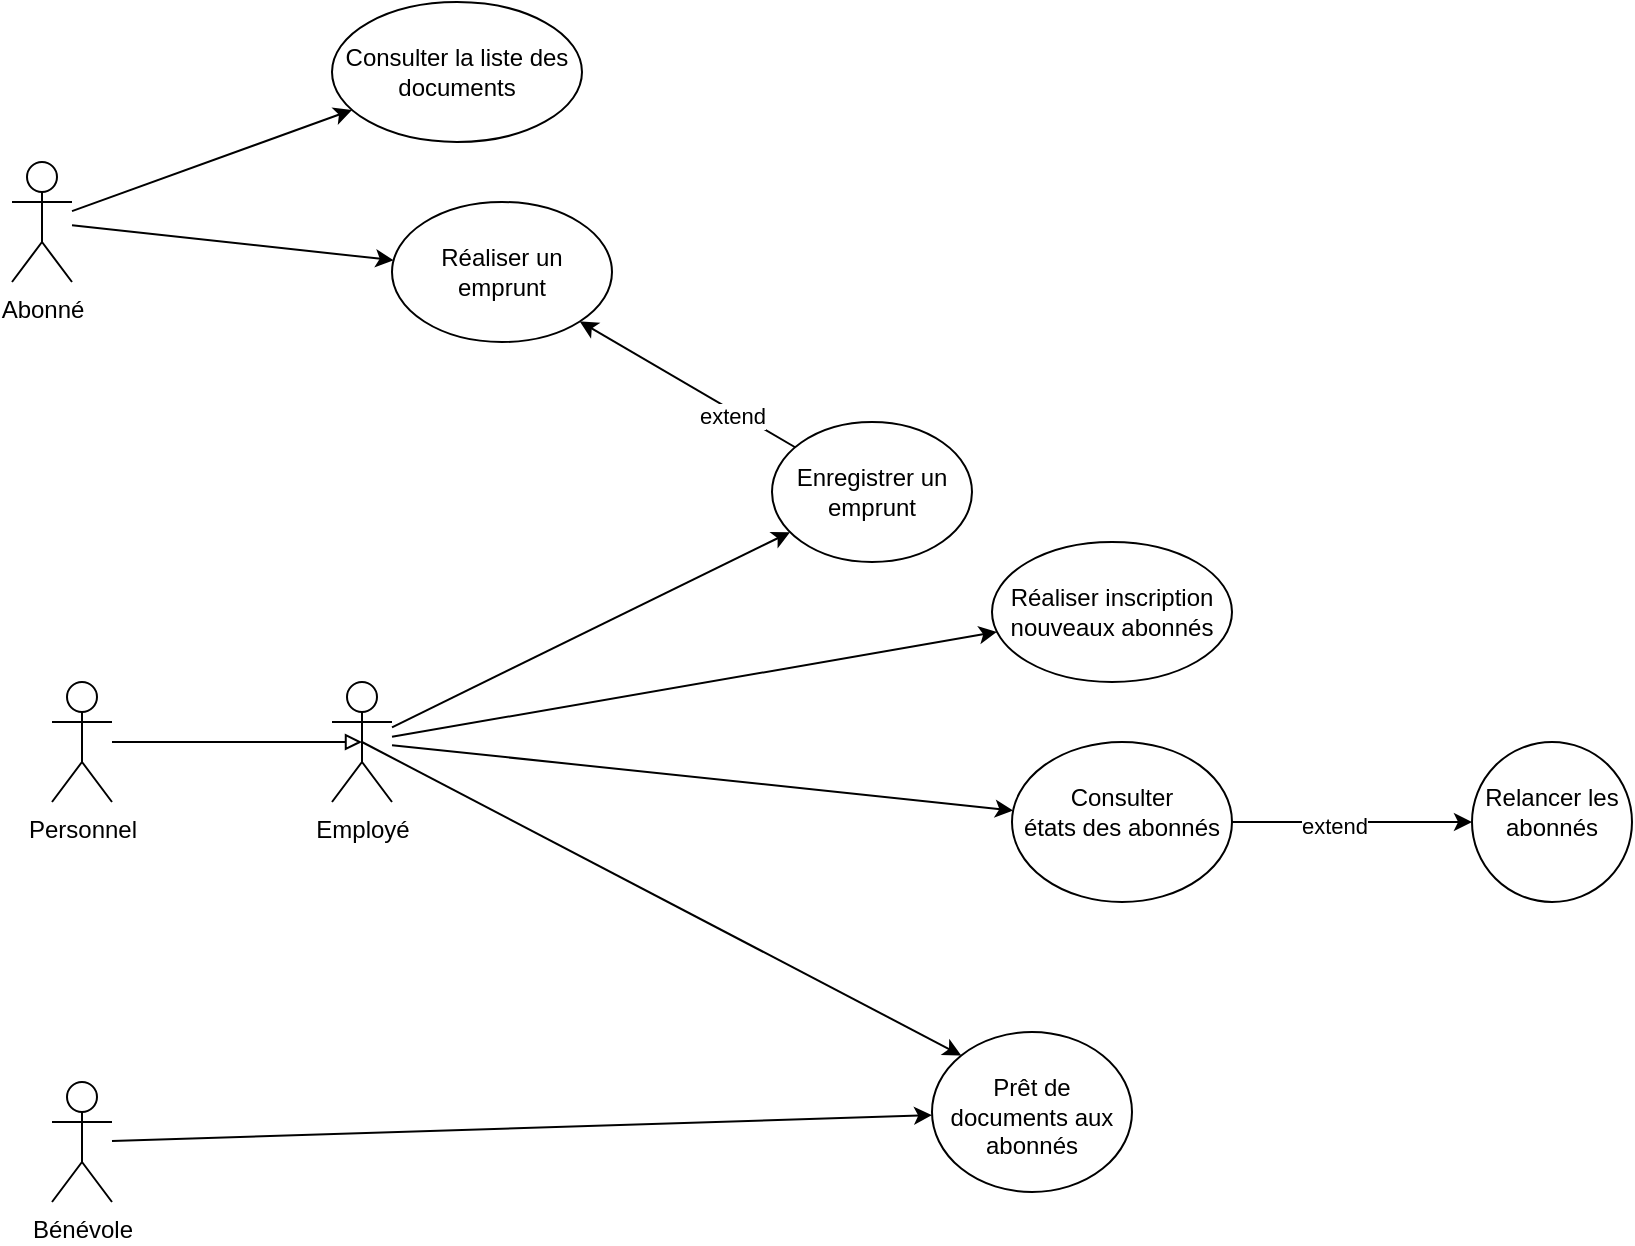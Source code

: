 <mxfile version="27.0.9">
  <diagram name="Page-1" id="-SP2SwpjPdNcJweobuhE">
    <mxGraphModel dx="1426" dy="825" grid="1" gridSize="10" guides="1" tooltips="1" connect="1" arrows="1" fold="1" page="1" pageScale="1" pageWidth="827" pageHeight="1169" math="0" shadow="0">
      <root>
        <mxCell id="0" />
        <mxCell id="1" parent="0" />
        <mxCell id="wghtI-xwdSZSfK_PJ7_4-12" value="" style="rounded=0;orthogonalLoop=1;jettySize=auto;html=1;" parent="1" source="wghtI-xwdSZSfK_PJ7_4-1" target="wghtI-xwdSZSfK_PJ7_4-11" edge="1">
          <mxGeometry relative="1" as="geometry" />
        </mxCell>
        <mxCell id="wghtI-xwdSZSfK_PJ7_4-15" value="" style="rounded=0;orthogonalLoop=1;jettySize=auto;html=1;" parent="1" source="wghtI-xwdSZSfK_PJ7_4-1" target="wghtI-xwdSZSfK_PJ7_4-14" edge="1">
          <mxGeometry relative="1" as="geometry" />
        </mxCell>
        <mxCell id="wghtI-xwdSZSfK_PJ7_4-1" value="Abonné&lt;div&gt;&lt;br&gt;&lt;/div&gt;" style="shape=umlActor;verticalLabelPosition=bottom;verticalAlign=top;html=1;outlineConnect=0;" parent="1" vertex="1">
          <mxGeometry x="90" y="110" width="30" height="60" as="geometry" />
        </mxCell>
        <mxCell id="wghtI-xwdSZSfK_PJ7_4-17" value="" style="rounded=0;orthogonalLoop=1;jettySize=auto;html=1;" parent="1" source="wghtI-xwdSZSfK_PJ7_4-2" target="wghtI-xwdSZSfK_PJ7_4-16" edge="1">
          <mxGeometry relative="1" as="geometry" />
        </mxCell>
        <mxCell id="wghtI-xwdSZSfK_PJ7_4-19" value="" style="rounded=0;orthogonalLoop=1;jettySize=auto;html=1;" parent="1" source="wghtI-xwdSZSfK_PJ7_4-2" target="wghtI-xwdSZSfK_PJ7_4-18" edge="1">
          <mxGeometry relative="1" as="geometry" />
        </mxCell>
        <mxCell id="wghtI-xwdSZSfK_PJ7_4-22" style="rounded=0;orthogonalLoop=1;jettySize=auto;html=1;exitX=0.5;exitY=0.5;exitDx=0;exitDy=0;exitPerimeter=0;entryX=0;entryY=0;entryDx=0;entryDy=0;" parent="1" source="wghtI-xwdSZSfK_PJ7_4-2" target="wghtI-xwdSZSfK_PJ7_4-20" edge="1">
          <mxGeometry relative="1" as="geometry" />
        </mxCell>
        <mxCell id="wghtI-xwdSZSfK_PJ7_4-24" value="" style="rounded=0;orthogonalLoop=1;jettySize=auto;html=1;" parent="1" source="wghtI-xwdSZSfK_PJ7_4-2" target="wghtI-xwdSZSfK_PJ7_4-23" edge="1">
          <mxGeometry relative="1" as="geometry" />
        </mxCell>
        <mxCell id="wghtI-xwdSZSfK_PJ7_4-2" value="Employé" style="shape=umlActor;verticalLabelPosition=bottom;verticalAlign=top;html=1;outlineConnect=0;" parent="1" vertex="1">
          <mxGeometry x="250" y="370" width="30" height="60" as="geometry" />
        </mxCell>
        <mxCell id="wghtI-xwdSZSfK_PJ7_4-21" value="" style="rounded=0;orthogonalLoop=1;jettySize=auto;html=1;" parent="1" source="wghtI-xwdSZSfK_PJ7_4-3" target="wghtI-xwdSZSfK_PJ7_4-20" edge="1">
          <mxGeometry relative="1" as="geometry" />
        </mxCell>
        <mxCell id="wghtI-xwdSZSfK_PJ7_4-3" value="Bénévole" style="shape=umlActor;verticalLabelPosition=bottom;verticalAlign=top;html=1;outlineConnect=0;" parent="1" vertex="1">
          <mxGeometry x="110" y="570" width="30" height="60" as="geometry" />
        </mxCell>
        <mxCell id="wghtI-xwdSZSfK_PJ7_4-6" value="Personnel" style="shape=umlActor;verticalLabelPosition=bottom;verticalAlign=top;html=1;outlineConnect=0;" parent="1" vertex="1">
          <mxGeometry x="110" y="370" width="30" height="60" as="geometry" />
        </mxCell>
        <mxCell id="wghtI-xwdSZSfK_PJ7_4-10" style="rounded=0;orthogonalLoop=1;jettySize=auto;html=1;entryX=0.5;entryY=0.5;entryDx=0;entryDy=0;entryPerimeter=0;endArrow=block;endFill=0;" parent="1" source="wghtI-xwdSZSfK_PJ7_4-6" target="wghtI-xwdSZSfK_PJ7_4-2" edge="1">
          <mxGeometry relative="1" as="geometry" />
        </mxCell>
        <mxCell id="wghtI-xwdSZSfK_PJ7_4-11" value="&lt;div&gt;&lt;br&gt;&lt;/div&gt;Consulter la liste des documents" style="ellipse;whiteSpace=wrap;html=1;verticalAlign=top;align=center;" parent="1" vertex="1">
          <mxGeometry x="250" y="30" width="125" height="70" as="geometry" />
        </mxCell>
        <mxCell id="wghtI-xwdSZSfK_PJ7_4-14" value="&lt;div&gt;&lt;br&gt;&lt;/div&gt;&lt;div&gt;Réaliser un emprunt&lt;/div&gt;" style="ellipse;whiteSpace=wrap;html=1;verticalAlign=top;" parent="1" vertex="1">
          <mxGeometry x="280" y="130" width="110" height="70" as="geometry" />
        </mxCell>
        <mxCell id="q-eia6NERrmGHIUVLjNz-1" style="rounded=0;orthogonalLoop=1;jettySize=auto;html=1;entryX=1;entryY=1;entryDx=0;entryDy=0;" edge="1" parent="1" source="wghtI-xwdSZSfK_PJ7_4-16" target="wghtI-xwdSZSfK_PJ7_4-14">
          <mxGeometry relative="1" as="geometry" />
        </mxCell>
        <mxCell id="q-eia6NERrmGHIUVLjNz-2" value="extend" style="edgeLabel;html=1;align=center;verticalAlign=middle;resizable=0;points=[];" vertex="1" connectable="0" parent="q-eia6NERrmGHIUVLjNz-1">
          <mxGeometry x="-0.429" y="2" relative="1" as="geometry">
            <mxPoint as="offset" />
          </mxGeometry>
        </mxCell>
        <mxCell id="wghtI-xwdSZSfK_PJ7_4-16" value="&lt;div&gt;&lt;br&gt;&lt;/div&gt;Enregistrer un emprunt" style="ellipse;whiteSpace=wrap;html=1;verticalAlign=top;" parent="1" vertex="1">
          <mxGeometry x="470" y="240" width="100" height="70" as="geometry" />
        </mxCell>
        <mxCell id="wghtI-xwdSZSfK_PJ7_4-18" value="&lt;div&gt;&lt;br&gt;&lt;/div&gt;Réaliser inscription nouveaux abonnés" style="ellipse;whiteSpace=wrap;html=1;verticalAlign=top;" parent="1" vertex="1">
          <mxGeometry x="580" y="300" width="120" height="70" as="geometry" />
        </mxCell>
        <mxCell id="wghtI-xwdSZSfK_PJ7_4-20" value="&lt;div&gt;&lt;br&gt;&lt;/div&gt;Prêt de documents aux abonnés" style="ellipse;whiteSpace=wrap;html=1;verticalAlign=top;" parent="1" vertex="1">
          <mxGeometry x="550" y="545" width="100" height="80" as="geometry" />
        </mxCell>
        <mxCell id="wghtI-xwdSZSfK_PJ7_4-26" value="" style="rounded=0;orthogonalLoop=1;jettySize=auto;html=1;" parent="1" source="wghtI-xwdSZSfK_PJ7_4-23" target="wghtI-xwdSZSfK_PJ7_4-25" edge="1">
          <mxGeometry relative="1" as="geometry" />
        </mxCell>
        <mxCell id="wghtI-xwdSZSfK_PJ7_4-27" value="extend" style="edgeLabel;html=1;align=center;verticalAlign=middle;resizable=0;points=[];" parent="wghtI-xwdSZSfK_PJ7_4-26" vertex="1" connectable="0">
          <mxGeometry x="-0.151" y="-2" relative="1" as="geometry">
            <mxPoint as="offset" />
          </mxGeometry>
        </mxCell>
        <mxCell id="wghtI-xwdSZSfK_PJ7_4-23" value="&lt;div&gt;&lt;br&gt;&lt;/div&gt;Consulter&lt;div&gt;états des abonnés&lt;/div&gt;" style="ellipse;whiteSpace=wrap;html=1;verticalAlign=top;" parent="1" vertex="1">
          <mxGeometry x="590" y="400" width="110" height="80" as="geometry" />
        </mxCell>
        <mxCell id="wghtI-xwdSZSfK_PJ7_4-25" value="&lt;div&gt;&lt;br&gt;&lt;/div&gt;Relancer les abonnés" style="ellipse;whiteSpace=wrap;html=1;verticalAlign=top;" parent="1" vertex="1">
          <mxGeometry x="820" y="400" width="80" height="80" as="geometry" />
        </mxCell>
      </root>
    </mxGraphModel>
  </diagram>
</mxfile>
